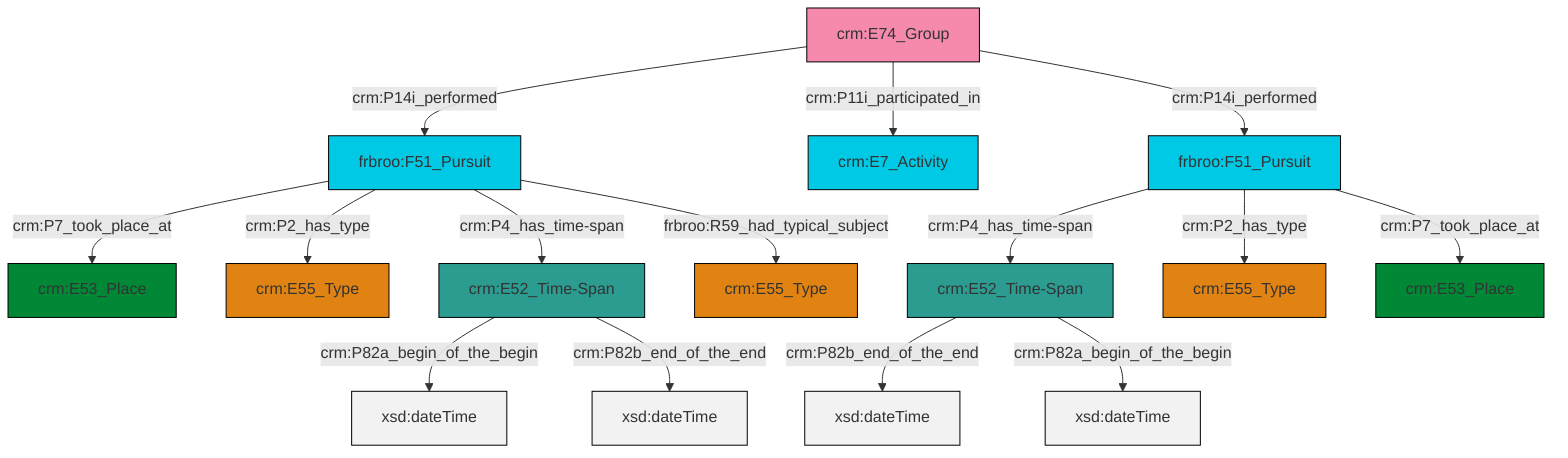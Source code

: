 graph TD
classDef Literal fill:#f2f2f2,stroke:#000000;
classDef CRM_Entity fill:#FFFFFF,stroke:#000000;
classDef Temporal_Entity fill:#00C9E6, stroke:#000000;
classDef Type fill:#E18312, stroke:#000000;
classDef Time-Span fill:#2C9C91, stroke:#000000;
classDef Appellation fill:#FFEB7F, stroke:#000000;
classDef Place fill:#008836, stroke:#000000;
classDef Persistent_Item fill:#B266B2, stroke:#000000;
classDef Conceptual_Object fill:#FFD700, stroke:#000000;
classDef Physical_Thing fill:#D2B48C, stroke:#000000;
classDef Actor fill:#f58aad, stroke:#000000;
classDef PC_Classes fill:#4ce600, stroke:#000000;
classDef Multi fill:#cccccc,stroke:#000000;

0["frbroo:F51_Pursuit"]:::Temporal_Entity -->|crm:P4_has_time-span| 1["crm:E52_Time-Span"]:::Time-Span
0["frbroo:F51_Pursuit"]:::Temporal_Entity -->|crm:P2_has_type| 2["crm:E55_Type"]:::Type
1["crm:E52_Time-Span"]:::Time-Span -->|crm:P82b_end_of_the_end| 9[xsd:dateTime]:::Literal
10["crm:E74_Group"]:::Actor -->|crm:P14i_performed| 11["frbroo:F51_Pursuit"]:::Temporal_Entity
11["frbroo:F51_Pursuit"]:::Temporal_Entity -->|crm:P7_took_place_at| 15["crm:E53_Place"]:::Place
11["frbroo:F51_Pursuit"]:::Temporal_Entity -->|crm:P2_has_type| 3["crm:E55_Type"]:::Type
11["frbroo:F51_Pursuit"]:::Temporal_Entity -->|crm:P4_has_time-span| 6["crm:E52_Time-Span"]:::Time-Span
6["crm:E52_Time-Span"]:::Time-Span -->|crm:P82a_begin_of_the_begin| 21[xsd:dateTime]:::Literal
10["crm:E74_Group"]:::Actor -->|crm:P11i_participated_in| 12["crm:E7_Activity"]:::Temporal_Entity
11["frbroo:F51_Pursuit"]:::Temporal_Entity -->|frbroo:R59_had_typical_subject| 18["crm:E55_Type"]:::Type
0["frbroo:F51_Pursuit"]:::Temporal_Entity -->|crm:P7_took_place_at| 22["crm:E53_Place"]:::Place
1["crm:E52_Time-Span"]:::Time-Span -->|crm:P82a_begin_of_the_begin| 24[xsd:dateTime]:::Literal
10["crm:E74_Group"]:::Actor -->|crm:P14i_performed| 0["frbroo:F51_Pursuit"]:::Temporal_Entity
6["crm:E52_Time-Span"]:::Time-Span -->|crm:P82b_end_of_the_end| 26[xsd:dateTime]:::Literal